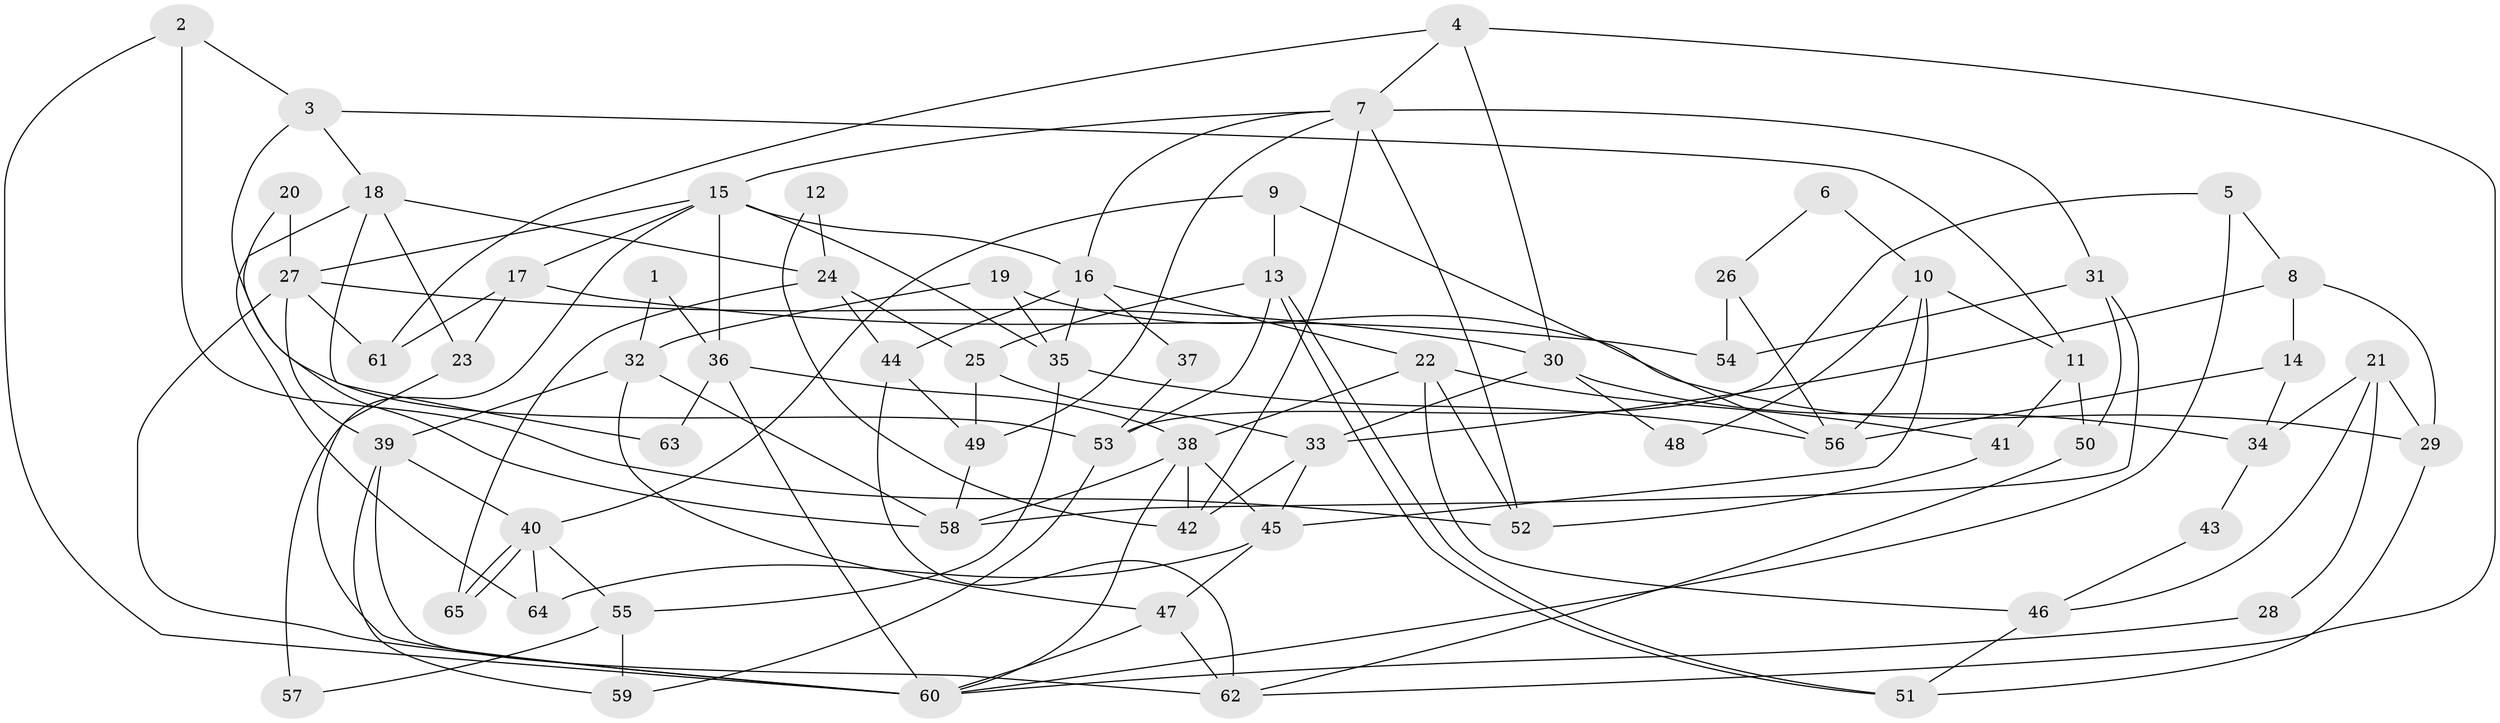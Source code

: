 // coarse degree distribution, {5: 0.3076923076923077, 7: 0.10256410256410256, 3: 0.1282051282051282, 4: 0.1282051282051282, 6: 0.1282051282051282, 2: 0.10256410256410256, 8: 0.07692307692307693, 9: 0.02564102564102564}
// Generated by graph-tools (version 1.1) at 2025/41/03/06/25 10:41:56]
// undirected, 65 vertices, 130 edges
graph export_dot {
graph [start="1"]
  node [color=gray90,style=filled];
  1;
  2;
  3;
  4;
  5;
  6;
  7;
  8;
  9;
  10;
  11;
  12;
  13;
  14;
  15;
  16;
  17;
  18;
  19;
  20;
  21;
  22;
  23;
  24;
  25;
  26;
  27;
  28;
  29;
  30;
  31;
  32;
  33;
  34;
  35;
  36;
  37;
  38;
  39;
  40;
  41;
  42;
  43;
  44;
  45;
  46;
  47;
  48;
  49;
  50;
  51;
  52;
  53;
  54;
  55;
  56;
  57;
  58;
  59;
  60;
  61;
  62;
  63;
  64;
  65;
  1 -- 32;
  1 -- 36;
  2 -- 52;
  2 -- 60;
  2 -- 3;
  3 -- 11;
  3 -- 18;
  3 -- 53;
  4 -- 61;
  4 -- 7;
  4 -- 30;
  4 -- 62;
  5 -- 53;
  5 -- 60;
  5 -- 8;
  6 -- 26;
  6 -- 10;
  7 -- 16;
  7 -- 49;
  7 -- 15;
  7 -- 31;
  7 -- 42;
  7 -- 52;
  8 -- 33;
  8 -- 14;
  8 -- 29;
  9 -- 13;
  9 -- 40;
  9 -- 56;
  10 -- 56;
  10 -- 11;
  10 -- 45;
  10 -- 48;
  11 -- 50;
  11 -- 41;
  12 -- 42;
  12 -- 24;
  13 -- 25;
  13 -- 51;
  13 -- 51;
  13 -- 53;
  14 -- 56;
  14 -- 34;
  15 -- 27;
  15 -- 16;
  15 -- 17;
  15 -- 35;
  15 -- 36;
  15 -- 57;
  16 -- 44;
  16 -- 22;
  16 -- 35;
  16 -- 37;
  17 -- 23;
  17 -- 54;
  17 -- 61;
  18 -- 64;
  18 -- 23;
  18 -- 24;
  18 -- 63;
  19 -- 35;
  19 -- 29;
  19 -- 32;
  20 -- 27;
  20 -- 58;
  21 -- 34;
  21 -- 29;
  21 -- 28;
  21 -- 46;
  22 -- 38;
  22 -- 41;
  22 -- 46;
  22 -- 52;
  23 -- 60;
  24 -- 25;
  24 -- 44;
  24 -- 65;
  25 -- 49;
  25 -- 33;
  26 -- 54;
  26 -- 56;
  27 -- 60;
  27 -- 39;
  27 -- 30;
  27 -- 61;
  28 -- 60;
  29 -- 51;
  30 -- 33;
  30 -- 34;
  30 -- 48;
  31 -- 58;
  31 -- 50;
  31 -- 54;
  32 -- 39;
  32 -- 47;
  32 -- 58;
  33 -- 42;
  33 -- 45;
  34 -- 43;
  35 -- 55;
  35 -- 56;
  36 -- 38;
  36 -- 60;
  36 -- 63;
  37 -- 53;
  38 -- 60;
  38 -- 45;
  38 -- 42;
  38 -- 58;
  39 -- 62;
  39 -- 59;
  39 -- 40;
  40 -- 65;
  40 -- 65;
  40 -- 55;
  40 -- 64;
  41 -- 52;
  43 -- 46;
  44 -- 62;
  44 -- 49;
  45 -- 47;
  45 -- 64;
  46 -- 51;
  47 -- 60;
  47 -- 62;
  49 -- 58;
  50 -- 62;
  53 -- 59;
  55 -- 57;
  55 -- 59;
}
